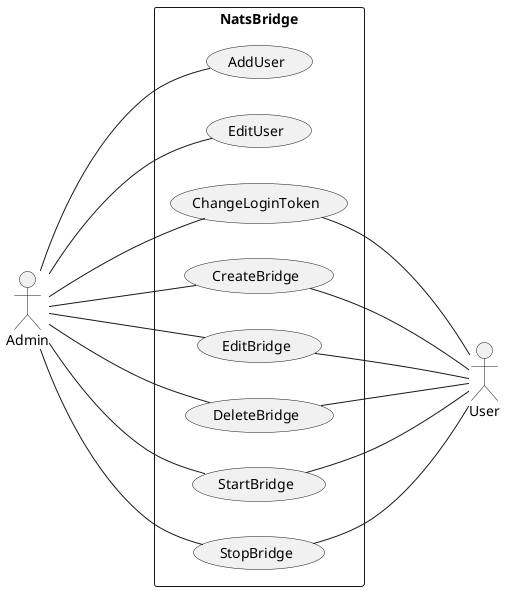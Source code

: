 @startuml NatsBridge

left to right direction

actor Admin 
actor User


rectangle NatsBridge{
    Admin --- (AddUser)
    Admin --- (EditUser)
    Admin --- (ChangeLoginToken)
    Admin --- (CreateBridge)
    Admin --- (EditBridge)
    Admin --- (DeleteBridge)
    Admin --- (StartBridge)
    Admin --- (StopBridge)
    (ChangeLoginToken) --- User
    (CreateBridge) --- User
    (EditBridge) --- User
    (DeleteBridge) --- User
    (StartBridge) --- User
    (StopBridge) --- User
    
    
}


@enduml